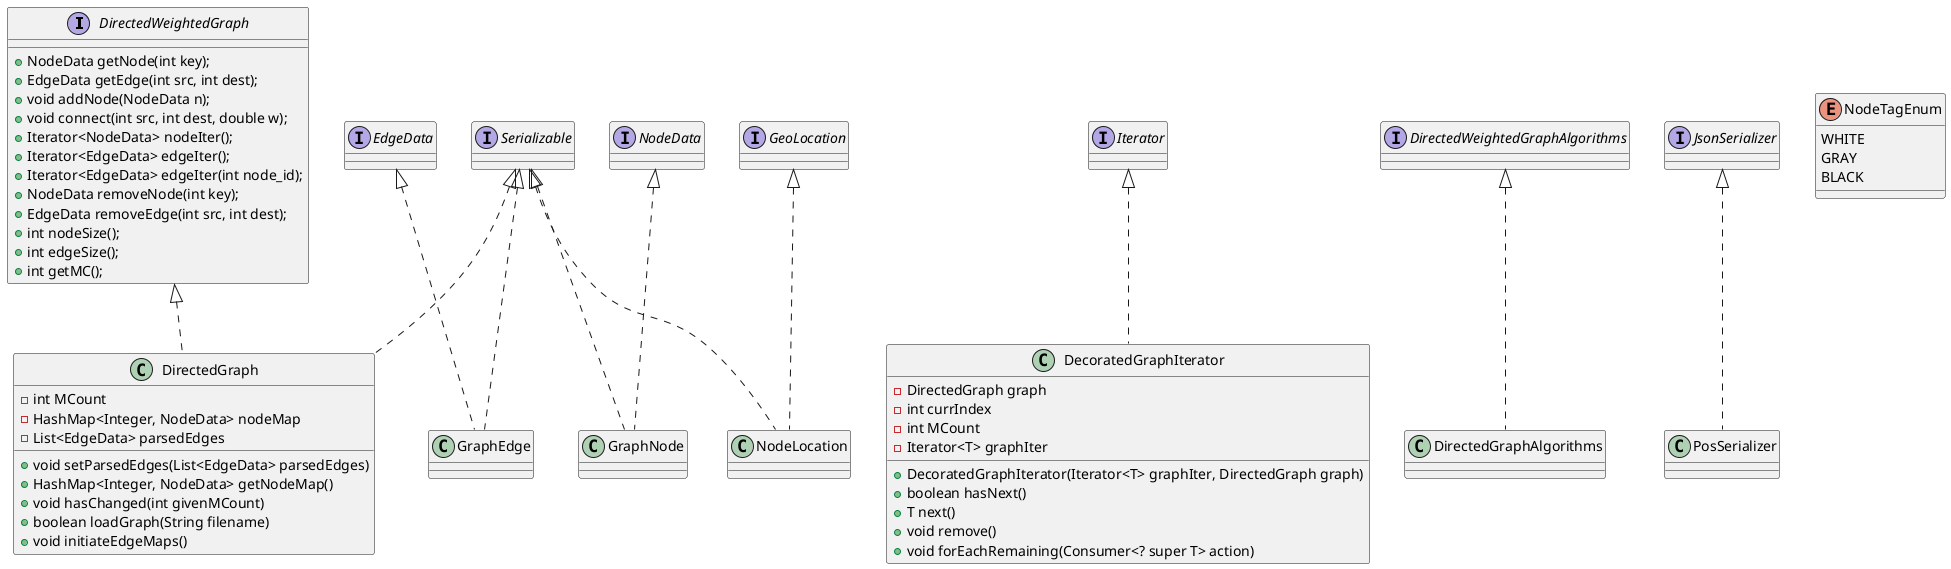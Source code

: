 @startuml
'https://plantuml.com/class-diagram

interface DirectedWeightedGraph{
    + NodeData getNode(int key);
    + EdgeData getEdge(int src, int dest);
    + void addNode(NodeData n);
    + void connect(int src, int dest, double w);
    + Iterator<NodeData> nodeIter();
    + Iterator<EdgeData> edgeIter();
    + Iterator<EdgeData> edgeIter(int node_id);
    + NodeData removeNode(int key);
    + EdgeData removeEdge(int src, int dest);
    + int nodeSize();
    + int edgeSize();
    + int getMC();
}

class DecoratedGraphIterator implements Iterator{
    - DirectedGraph graph
    - int currIndex
    - int MCount
    - Iterator<T> graphIter

    + DecoratedGraphIterator(Iterator<T> graphIter, DirectedGraph graph)
    + boolean hasNext()
    + T next()
    + void remove()
    + void forEachRemaining(Consumer<? super T> action)
}

class DirectedGraph implements DirectedWeightedGraph, Serializable {

    - int MCount
    - HashMap<Integer, NodeData> nodeMap
    - List<EdgeData> parsedEdges

    + void setParsedEdges(List<EdgeData> parsedEdges)
    + HashMap<Integer, NodeData> getNodeMap()
    + void hasChanged(int givenMCount)
    + boolean loadGraph(String filename)
    + void initiateEdgeMaps()

}

class DirectedGraphAlgorithms implements DirectedWeightedGraphAlgorithms {

}

class GraphEdge implements EdgeData, Serializable {

}

class GraphNode implements NodeData, Serializable {

}

class NodeLocation implements GeoLocation, Serializable {

}

class PosSerializer implements JsonSerializer {
}

enum NodeTagEnum {
WHITE
GRAY
BLACK
}


@enduml